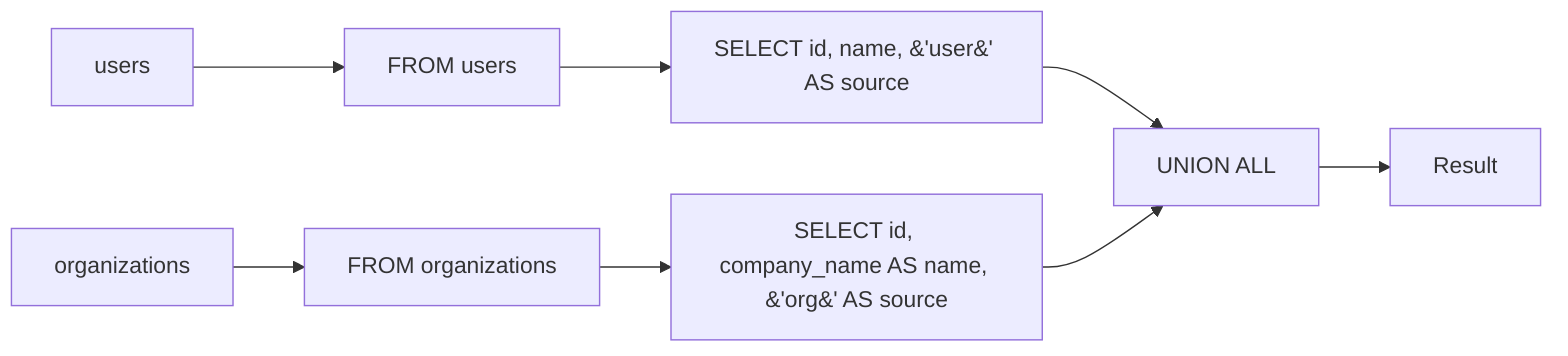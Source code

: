 flowchart LR
    node_0[users]
    node_1[FROM users]
    node_2["SELECT id, name, &#39;user&#39; AS source"]
    node_3[UNION ALL]
    node_4[organizations]
    node_5[FROM organizations]
    node_6["SELECT id, company_name AS name, &#39;org&#39; AS source"]
    node_7[Result]
    node_0 --> node_1
    node_1 --> node_2
    node_2 --> node_3
    node_4 --> node_5
    node_5 --> node_6
    node_6 --> node_3
    node_3 --> node_7